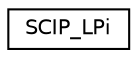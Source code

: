 digraph "Graphical Class Hierarchy"
{
 // LATEX_PDF_SIZE
  edge [fontname="Helvetica",fontsize="10",labelfontname="Helvetica",labelfontsize="10"];
  node [fontname="Helvetica",fontsize="10",shape=record];
  rankdir="LR";
  Node0 [label="SCIP_LPi",height=0.2,width=0.4,color="black", fillcolor="white", style="filled",URL="$struct_s_c_i_p___l_pi.html",tooltip="LP interface."];
}
